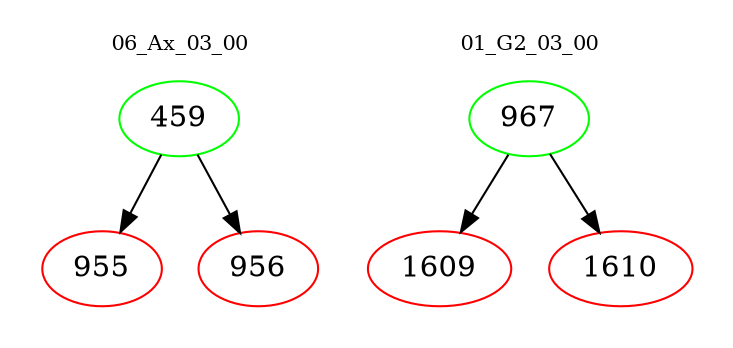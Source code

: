 digraph{
subgraph cluster_0 {
color = white
label = "06_Ax_03_00";
fontsize=10;
T0_459 [label="459", color="green"]
T0_459 -> T0_955 [color="black"]
T0_955 [label="955", color="red"]
T0_459 -> T0_956 [color="black"]
T0_956 [label="956", color="red"]
}
subgraph cluster_1 {
color = white
label = "01_G2_03_00";
fontsize=10;
T1_967 [label="967", color="green"]
T1_967 -> T1_1609 [color="black"]
T1_1609 [label="1609", color="red"]
T1_967 -> T1_1610 [color="black"]
T1_1610 [label="1610", color="red"]
}
}
